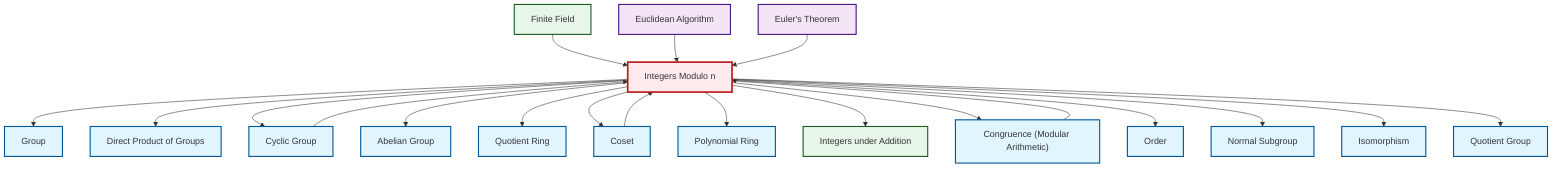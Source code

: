 graph TD
    classDef definition fill:#e1f5fe,stroke:#01579b,stroke-width:2px
    classDef theorem fill:#f3e5f5,stroke:#4a148c,stroke-width:2px
    classDef axiom fill:#fff3e0,stroke:#e65100,stroke-width:2px
    classDef example fill:#e8f5e9,stroke:#1b5e20,stroke-width:2px
    classDef current fill:#ffebee,stroke:#b71c1c,stroke-width:3px
    def-quotient-ring["Quotient Ring"]:::definition
    thm-euclidean-algorithm["Euclidean Algorithm"]:::theorem
    ex-quotient-integers-mod-n["Integers Modulo n"]:::example
    ex-integers-addition["Integers under Addition"]:::example
    def-coset["Coset"]:::definition
    def-direct-product["Direct Product of Groups"]:::definition
    thm-euler["Euler's Theorem"]:::theorem
    ex-finite-field["Finite Field"]:::example
    def-quotient-group["Quotient Group"]:::definition
    def-cyclic-group["Cyclic Group"]:::definition
    def-congruence["Congruence (Modular Arithmetic)"]:::definition
    def-normal-subgroup["Normal Subgroup"]:::definition
    def-abelian-group["Abelian Group"]:::definition
    def-order["Order"]:::definition
    def-polynomial-ring["Polynomial Ring"]:::definition
    def-isomorphism["Isomorphism"]:::definition
    def-group["Group"]:::definition
    ex-quotient-integers-mod-n --> def-group
    ex-quotient-integers-mod-n --> def-direct-product
    ex-quotient-integers-mod-n --> def-cyclic-group
    ex-finite-field --> ex-quotient-integers-mod-n
    ex-quotient-integers-mod-n --> def-abelian-group
    def-cyclic-group --> ex-quotient-integers-mod-n
    ex-quotient-integers-mod-n --> def-quotient-ring
    ex-quotient-integers-mod-n --> def-coset
    ex-quotient-integers-mod-n --> def-polynomial-ring
    ex-quotient-integers-mod-n --> ex-integers-addition
    ex-quotient-integers-mod-n --> def-congruence
    thm-euclidean-algorithm --> ex-quotient-integers-mod-n
    ex-quotient-integers-mod-n --> def-order
    thm-euler --> ex-quotient-integers-mod-n
    def-coset --> ex-quotient-integers-mod-n
    ex-quotient-integers-mod-n --> def-normal-subgroup
    ex-quotient-integers-mod-n --> def-isomorphism
    ex-quotient-integers-mod-n --> def-quotient-group
    def-congruence --> ex-quotient-integers-mod-n
    class ex-quotient-integers-mod-n current